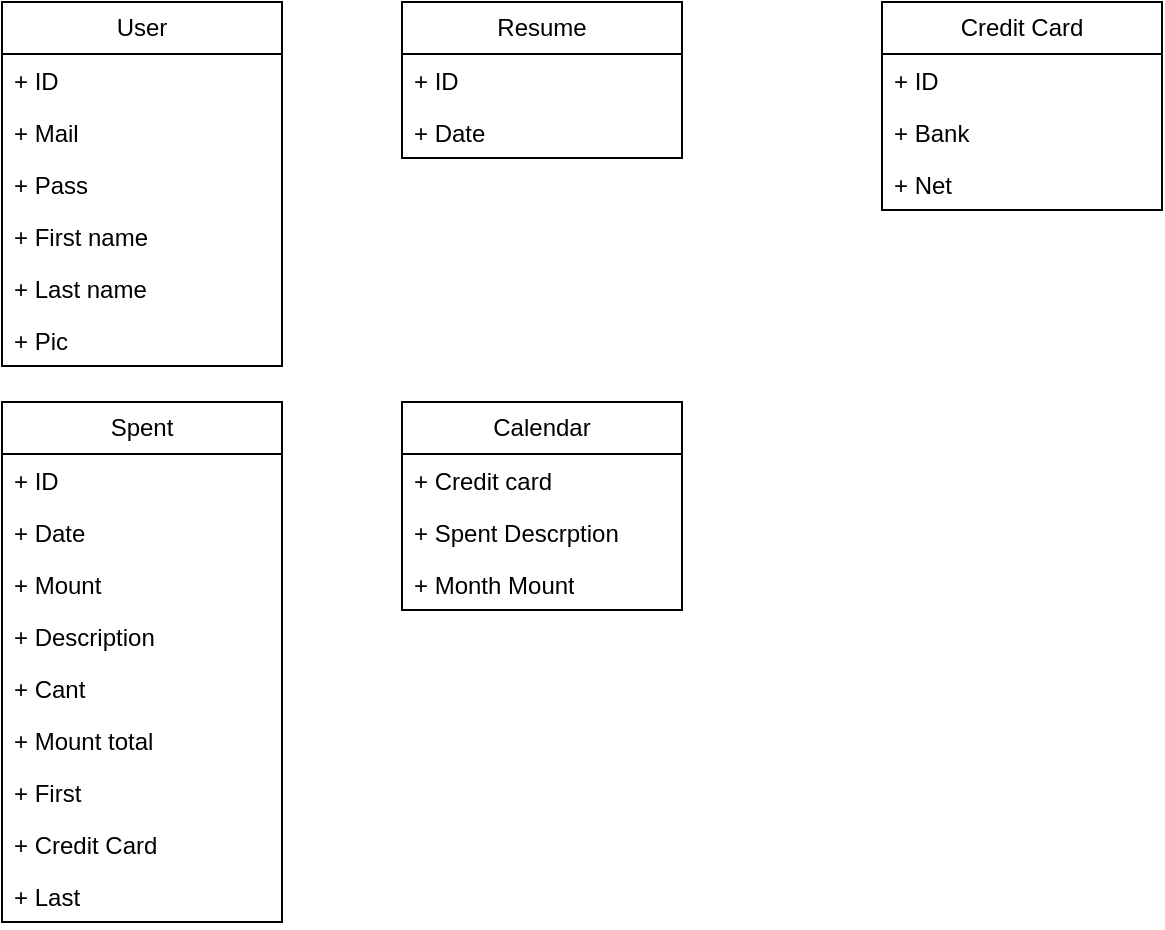 <mxfile version="24.7.16">
  <diagram name="Página-1" id="Z9h4xEpWEG2RscL4PUmV">
    <mxGraphModel dx="1339" dy="815" grid="1" gridSize="10" guides="1" tooltips="1" connect="1" arrows="1" fold="1" page="1" pageScale="1" pageWidth="827" pageHeight="1169" math="0" shadow="0">
      <root>
        <mxCell id="0" />
        <mxCell id="1" parent="0" />
        <mxCell id="UKwRoNonfRXqpIrKy-uZ-23" value="User" style="swimlane;fontStyle=0;childLayout=stackLayout;horizontal=1;startSize=26;fillColor=none;horizontalStack=0;resizeParent=1;resizeParentMax=0;resizeLast=0;collapsible=1;marginBottom=0;whiteSpace=wrap;html=1;" parent="1" vertex="1">
          <mxGeometry x="40" y="40" width="140" height="182" as="geometry">
            <mxRectangle x="40" y="40" width="70" height="30" as="alternateBounds" />
          </mxGeometry>
        </mxCell>
        <mxCell id="UKwRoNonfRXqpIrKy-uZ-24" value="+ ID" style="text;strokeColor=none;fillColor=none;align=left;verticalAlign=top;spacingLeft=4;spacingRight=4;overflow=hidden;rotatable=0;points=[[0,0.5],[1,0.5]];portConstraint=eastwest;whiteSpace=wrap;html=1;" parent="UKwRoNonfRXqpIrKy-uZ-23" vertex="1">
          <mxGeometry y="26" width="140" height="26" as="geometry" />
        </mxCell>
        <mxCell id="UKwRoNonfRXqpIrKy-uZ-25" value="+ Mail" style="text;strokeColor=none;fillColor=none;align=left;verticalAlign=top;spacingLeft=4;spacingRight=4;overflow=hidden;rotatable=0;points=[[0,0.5],[1,0.5]];portConstraint=eastwest;whiteSpace=wrap;html=1;" parent="UKwRoNonfRXqpIrKy-uZ-23" vertex="1">
          <mxGeometry y="52" width="140" height="26" as="geometry" />
        </mxCell>
        <mxCell id="UKwRoNonfRXqpIrKy-uZ-26" value="+ Pass" style="text;strokeColor=none;fillColor=none;align=left;verticalAlign=top;spacingLeft=4;spacingRight=4;overflow=hidden;rotatable=0;points=[[0,0.5],[1,0.5]];portConstraint=eastwest;whiteSpace=wrap;html=1;" parent="UKwRoNonfRXqpIrKy-uZ-23" vertex="1">
          <mxGeometry y="78" width="140" height="26" as="geometry" />
        </mxCell>
        <mxCell id="UKwRoNonfRXqpIrKy-uZ-27" value="+ First name" style="text;strokeColor=none;fillColor=none;align=left;verticalAlign=top;spacingLeft=4;spacingRight=4;overflow=hidden;rotatable=0;points=[[0,0.5],[1,0.5]];portConstraint=eastwest;whiteSpace=wrap;html=1;" parent="UKwRoNonfRXqpIrKy-uZ-23" vertex="1">
          <mxGeometry y="104" width="140" height="26" as="geometry" />
        </mxCell>
        <mxCell id="UKwRoNonfRXqpIrKy-uZ-28" value="+ Last name" style="text;strokeColor=none;fillColor=none;align=left;verticalAlign=top;spacingLeft=4;spacingRight=4;overflow=hidden;rotatable=0;points=[[0,0.5],[1,0.5]];portConstraint=eastwest;whiteSpace=wrap;html=1;" parent="UKwRoNonfRXqpIrKy-uZ-23" vertex="1">
          <mxGeometry y="130" width="140" height="26" as="geometry" />
        </mxCell>
        <mxCell id="UKwRoNonfRXqpIrKy-uZ-44" value="+ Pic" style="text;strokeColor=none;fillColor=none;align=left;verticalAlign=top;spacingLeft=4;spacingRight=4;overflow=hidden;rotatable=0;points=[[0,0.5],[1,0.5]];portConstraint=eastwest;whiteSpace=wrap;html=1;" parent="UKwRoNonfRXqpIrKy-uZ-23" vertex="1">
          <mxGeometry y="156" width="140" height="26" as="geometry" />
        </mxCell>
        <mxCell id="UKwRoNonfRXqpIrKy-uZ-29" value="Resume" style="swimlane;fontStyle=0;childLayout=stackLayout;horizontal=1;startSize=26;fillColor=none;horizontalStack=0;resizeParent=1;resizeParentMax=0;resizeLast=0;collapsible=1;marginBottom=0;whiteSpace=wrap;html=1;" parent="1" vertex="1">
          <mxGeometry x="240" y="40" width="140" height="78" as="geometry">
            <mxRectangle x="240" y="40" width="90" height="30" as="alternateBounds" />
          </mxGeometry>
        </mxCell>
        <mxCell id="UKwRoNonfRXqpIrKy-uZ-30" value="+ ID" style="text;strokeColor=none;fillColor=none;align=left;verticalAlign=top;spacingLeft=4;spacingRight=4;overflow=hidden;rotatable=0;points=[[0,0.5],[1,0.5]];portConstraint=eastwest;whiteSpace=wrap;html=1;" parent="UKwRoNonfRXqpIrKy-uZ-29" vertex="1">
          <mxGeometry y="26" width="140" height="26" as="geometry" />
        </mxCell>
        <mxCell id="UKwRoNonfRXqpIrKy-uZ-31" value="+ Date" style="text;strokeColor=none;fillColor=none;align=left;verticalAlign=top;spacingLeft=4;spacingRight=4;overflow=hidden;rotatable=0;points=[[0,0.5],[1,0.5]];portConstraint=eastwest;whiteSpace=wrap;html=1;" parent="UKwRoNonfRXqpIrKy-uZ-29" vertex="1">
          <mxGeometry y="52" width="140" height="26" as="geometry" />
        </mxCell>
        <mxCell id="UKwRoNonfRXqpIrKy-uZ-33" value="Credit Card" style="swimlane;fontStyle=0;childLayout=stackLayout;horizontal=1;startSize=26;fillColor=none;horizontalStack=0;resizeParent=1;resizeParentMax=0;resizeLast=0;collapsible=1;marginBottom=0;whiteSpace=wrap;html=1;" parent="1" vertex="1">
          <mxGeometry x="480" y="40" width="140" height="104" as="geometry">
            <mxRectangle x="440" y="118" width="100" height="30" as="alternateBounds" />
          </mxGeometry>
        </mxCell>
        <mxCell id="UKwRoNonfRXqpIrKy-uZ-34" value="+ ID" style="text;strokeColor=none;fillColor=none;align=left;verticalAlign=top;spacingLeft=4;spacingRight=4;overflow=hidden;rotatable=0;points=[[0,0.5],[1,0.5]];portConstraint=eastwest;whiteSpace=wrap;html=1;" parent="UKwRoNonfRXqpIrKy-uZ-33" vertex="1">
          <mxGeometry y="26" width="140" height="26" as="geometry" />
        </mxCell>
        <mxCell id="UKwRoNonfRXqpIrKy-uZ-35" value="+ Bank" style="text;strokeColor=none;fillColor=none;align=left;verticalAlign=top;spacingLeft=4;spacingRight=4;overflow=hidden;rotatable=0;points=[[0,0.5],[1,0.5]];portConstraint=eastwest;whiteSpace=wrap;html=1;" parent="UKwRoNonfRXqpIrKy-uZ-33" vertex="1">
          <mxGeometry y="52" width="140" height="26" as="geometry" />
        </mxCell>
        <mxCell id="UKwRoNonfRXqpIrKy-uZ-36" value="+ Net" style="text;strokeColor=none;fillColor=none;align=left;verticalAlign=top;spacingLeft=4;spacingRight=4;overflow=hidden;rotatable=0;points=[[0,0.5],[1,0.5]];portConstraint=eastwest;whiteSpace=wrap;html=1;" parent="UKwRoNonfRXqpIrKy-uZ-33" vertex="1">
          <mxGeometry y="78" width="140" height="26" as="geometry" />
        </mxCell>
        <mxCell id="UKwRoNonfRXqpIrKy-uZ-37" value="Spent" style="swimlane;fontStyle=0;childLayout=stackLayout;horizontal=1;startSize=26;fillColor=none;horizontalStack=0;resizeParent=1;resizeParentMax=0;resizeLast=0;collapsible=1;marginBottom=0;whiteSpace=wrap;html=1;" parent="1" vertex="1">
          <mxGeometry x="40" y="240" width="140" height="260" as="geometry">
            <mxRectangle x="240" y="160" width="70" height="30" as="alternateBounds" />
          </mxGeometry>
        </mxCell>
        <mxCell id="UKwRoNonfRXqpIrKy-uZ-38" value="+ ID" style="text;strokeColor=none;fillColor=none;align=left;verticalAlign=top;spacingLeft=4;spacingRight=4;overflow=hidden;rotatable=0;points=[[0,0.5],[1,0.5]];portConstraint=eastwest;whiteSpace=wrap;html=1;" parent="UKwRoNonfRXqpIrKy-uZ-37" vertex="1">
          <mxGeometry y="26" width="140" height="26" as="geometry" />
        </mxCell>
        <mxCell id="UKwRoNonfRXqpIrKy-uZ-39" value="+ Date" style="text;strokeColor=none;fillColor=none;align=left;verticalAlign=top;spacingLeft=4;spacingRight=4;overflow=hidden;rotatable=0;points=[[0,0.5],[1,0.5]];portConstraint=eastwest;whiteSpace=wrap;html=1;" parent="UKwRoNonfRXqpIrKy-uZ-37" vertex="1">
          <mxGeometry y="52" width="140" height="26" as="geometry" />
        </mxCell>
        <mxCell id="UKwRoNonfRXqpIrKy-uZ-40" value="+ Mount" style="text;strokeColor=none;fillColor=none;align=left;verticalAlign=top;spacingLeft=4;spacingRight=4;overflow=hidden;rotatable=0;points=[[0,0.5],[1,0.5]];portConstraint=eastwest;whiteSpace=wrap;html=1;" parent="UKwRoNonfRXqpIrKy-uZ-37" vertex="1">
          <mxGeometry y="78" width="140" height="26" as="geometry" />
        </mxCell>
        <mxCell id="UKwRoNonfRXqpIrKy-uZ-41" value="+ Description" style="text;strokeColor=none;fillColor=none;align=left;verticalAlign=top;spacingLeft=4;spacingRight=4;overflow=hidden;rotatable=0;points=[[0,0.5],[1,0.5]];portConstraint=eastwest;whiteSpace=wrap;html=1;" parent="UKwRoNonfRXqpIrKy-uZ-37" vertex="1">
          <mxGeometry y="104" width="140" height="26" as="geometry" />
        </mxCell>
        <mxCell id="UKwRoNonfRXqpIrKy-uZ-45" value="+ Cant" style="text;strokeColor=none;fillColor=none;align=left;verticalAlign=top;spacingLeft=4;spacingRight=4;overflow=hidden;rotatable=0;points=[[0,0.5],[1,0.5]];portConstraint=eastwest;whiteSpace=wrap;html=1;" parent="UKwRoNonfRXqpIrKy-uZ-37" vertex="1">
          <mxGeometry y="130" width="140" height="26" as="geometry" />
        </mxCell>
        <mxCell id="UKwRoNonfRXqpIrKy-uZ-50" value="+ Mount total" style="text;strokeColor=none;fillColor=none;align=left;verticalAlign=top;spacingLeft=4;spacingRight=4;overflow=hidden;rotatable=0;points=[[0,0.5],[1,0.5]];portConstraint=eastwest;whiteSpace=wrap;html=1;" parent="UKwRoNonfRXqpIrKy-uZ-37" vertex="1">
          <mxGeometry y="156" width="140" height="26" as="geometry" />
        </mxCell>
        <mxCell id="UKwRoNonfRXqpIrKy-uZ-51" value="+ First" style="text;strokeColor=none;fillColor=none;align=left;verticalAlign=top;spacingLeft=4;spacingRight=4;overflow=hidden;rotatable=0;points=[[0,0.5],[1,0.5]];portConstraint=eastwest;whiteSpace=wrap;html=1;" parent="UKwRoNonfRXqpIrKy-uZ-37" vertex="1">
          <mxGeometry y="182" width="140" height="26" as="geometry" />
        </mxCell>
        <mxCell id="UKwRoNonfRXqpIrKy-uZ-52" value="+ Credit Card" style="text;strokeColor=none;fillColor=none;align=left;verticalAlign=top;spacingLeft=4;spacingRight=4;overflow=hidden;rotatable=0;points=[[0,0.5],[1,0.5]];portConstraint=eastwest;whiteSpace=wrap;html=1;" parent="UKwRoNonfRXqpIrKy-uZ-37" vertex="1">
          <mxGeometry y="208" width="140" height="26" as="geometry" />
        </mxCell>
        <mxCell id="UKwRoNonfRXqpIrKy-uZ-53" value="+ Last" style="text;strokeColor=none;fillColor=none;align=left;verticalAlign=top;spacingLeft=4;spacingRight=4;overflow=hidden;rotatable=0;points=[[0,0.5],[1,0.5]];portConstraint=eastwest;whiteSpace=wrap;html=1;" parent="UKwRoNonfRXqpIrKy-uZ-37" vertex="1">
          <mxGeometry y="234" width="140" height="26" as="geometry" />
        </mxCell>
        <mxCell id="UKwRoNonfRXqpIrKy-uZ-46" value="Calendar" style="swimlane;fontStyle=0;childLayout=stackLayout;horizontal=1;startSize=26;fillColor=none;horizontalStack=0;resizeParent=1;resizeParentMax=0;resizeLast=0;collapsible=1;marginBottom=0;whiteSpace=wrap;html=1;" parent="1" vertex="1">
          <mxGeometry x="240" y="240" width="140" height="104" as="geometry" />
        </mxCell>
        <mxCell id="UKwRoNonfRXqpIrKy-uZ-47" value="+ Credit card" style="text;strokeColor=none;fillColor=none;align=left;verticalAlign=top;spacingLeft=4;spacingRight=4;overflow=hidden;rotatable=0;points=[[0,0.5],[1,0.5]];portConstraint=eastwest;whiteSpace=wrap;html=1;" parent="UKwRoNonfRXqpIrKy-uZ-46" vertex="1">
          <mxGeometry y="26" width="140" height="26" as="geometry" />
        </mxCell>
        <mxCell id="UKwRoNonfRXqpIrKy-uZ-48" value="+ Spent Descrption" style="text;strokeColor=none;fillColor=none;align=left;verticalAlign=top;spacingLeft=4;spacingRight=4;overflow=hidden;rotatable=0;points=[[0,0.5],[1,0.5]];portConstraint=eastwest;whiteSpace=wrap;html=1;" parent="UKwRoNonfRXqpIrKy-uZ-46" vertex="1">
          <mxGeometry y="52" width="140" height="26" as="geometry" />
        </mxCell>
        <mxCell id="UKwRoNonfRXqpIrKy-uZ-49" value="+ Month Mount" style="text;strokeColor=none;fillColor=none;align=left;verticalAlign=top;spacingLeft=4;spacingRight=4;overflow=hidden;rotatable=0;points=[[0,0.5],[1,0.5]];portConstraint=eastwest;whiteSpace=wrap;html=1;" parent="UKwRoNonfRXqpIrKy-uZ-46" vertex="1">
          <mxGeometry y="78" width="140" height="26" as="geometry" />
        </mxCell>
      </root>
    </mxGraphModel>
  </diagram>
</mxfile>
